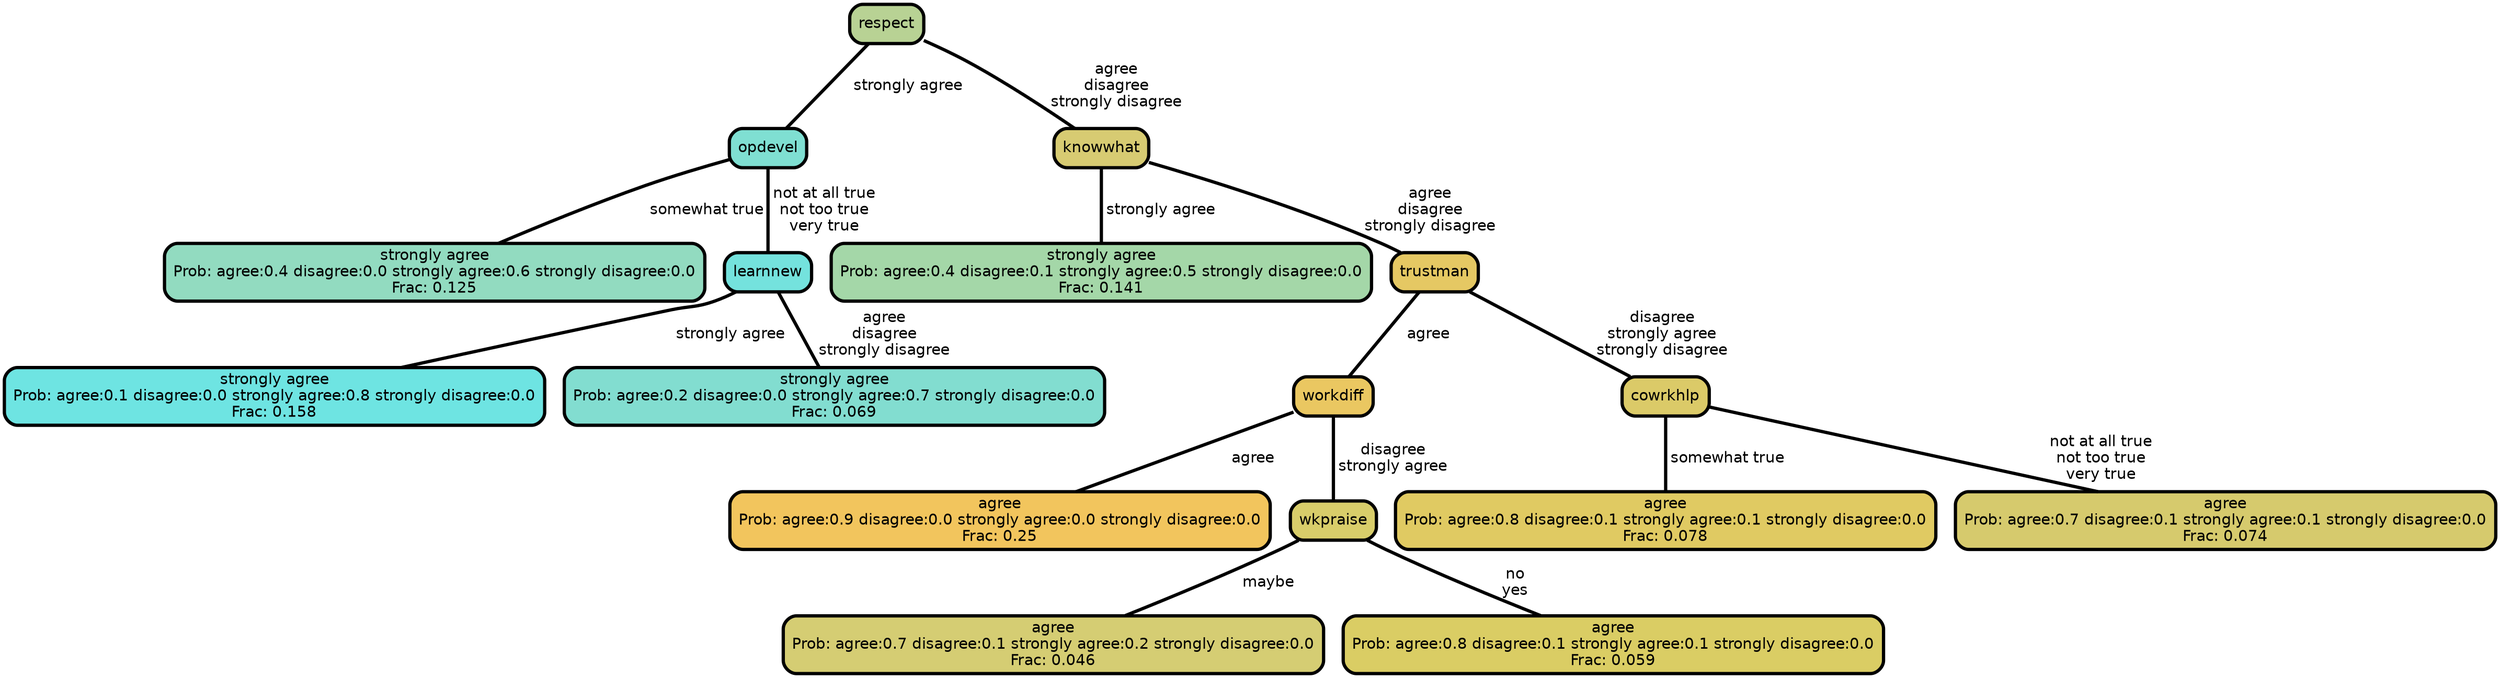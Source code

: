 graph Tree {
node [shape=box, style="filled, rounded",color="black",penwidth="3",fontcolor="black",                 fontname=helvetica] ;
graph [ranksep="0 equally", splines=straight,                 bgcolor=transparent, dpi=200] ;
edge [fontname=helvetica, color=black] ;
0 [label="strongly agree
Prob: agree:0.4 disagree:0.0 strongly agree:0.6 strongly disagree:0.0
Frac: 0.125", fillcolor="#92dbc0"] ;
1 [label="opdevel", fillcolor="#7fdfd2"] ;
2 [label="strongly agree
Prob: agree:0.1 disagree:0.0 strongly agree:0.8 strongly disagree:0.0
Frac: 0.158", fillcolor="#6ee4e2"] ;
3 [label="learnnew", fillcolor="#74e2dd"] ;
4 [label="strongly agree
Prob: agree:0.2 disagree:0.0 strongly agree:0.7 strongly disagree:0.0
Frac: 0.069", fillcolor="#82ddd0"] ;
5 [label="respect", fillcolor="#b8d294"] ;
6 [label="strongly agree
Prob: agree:0.4 disagree:0.1 strongly agree:0.5 strongly disagree:0.0
Frac: 0.141", fillcolor="#a4d7a8"] ;
7 [label="knowwhat", fillcolor="#d7cb72"] ;
8 [label="agree
Prob: agree:0.9 disagree:0.0 strongly agree:0.0 strongly disagree:0.0
Frac: 0.25", fillcolor="#f2c55d"] ;
9 [label="workdiff", fillcolor="#eac761"] ;
10 [label="agree
Prob: agree:0.7 disagree:0.1 strongly agree:0.2 strongly disagree:0.0
Frac: 0.046", fillcolor="#d5cd73"] ;
11 [label="wkpraise", fillcolor="#d8cd6a"] ;
12 [label="agree
Prob: agree:0.8 disagree:0.1 strongly agree:0.1 strongly disagree:0.0
Frac: 0.059", fillcolor="#dacd64"] ;
13 [label="trustman", fillcolor="#e5c863"] ;
14 [label="agree
Prob: agree:0.8 disagree:0.1 strongly agree:0.1 strongly disagree:0.0
Frac: 0.078", fillcolor="#e0ca62"] ;
15 [label="cowrkhlp", fillcolor="#dbca68"] ;
16 [label="agree
Prob: agree:0.7 disagree:0.1 strongly agree:0.1 strongly disagree:0.0
Frac: 0.074", fillcolor="#d6ca6d"] ;
1 -- 0 [label=" somewhat true",penwidth=3] ;
1 -- 3 [label=" not at all true\n not too true\n very true",penwidth=3] ;
3 -- 2 [label=" strongly agree",penwidth=3] ;
3 -- 4 [label=" agree\n disagree\n strongly disagree",penwidth=3] ;
5 -- 1 [label=" strongly agree",penwidth=3] ;
5 -- 7 [label=" agree\n disagree\n strongly disagree",penwidth=3] ;
7 -- 6 [label=" strongly agree",penwidth=3] ;
7 -- 13 [label=" agree\n disagree\n strongly disagree",penwidth=3] ;
9 -- 8 [label=" agree",penwidth=3] ;
9 -- 11 [label=" disagree\n strongly agree",penwidth=3] ;
11 -- 10 [label=" maybe",penwidth=3] ;
11 -- 12 [label=" no\n yes",penwidth=3] ;
13 -- 9 [label=" agree",penwidth=3] ;
13 -- 15 [label=" disagree\n strongly agree\n strongly disagree",penwidth=3] ;
15 -- 14 [label=" somewhat true",penwidth=3] ;
15 -- 16 [label=" not at all true\n not too true\n very true",penwidth=3] ;
{rank = same;}}
